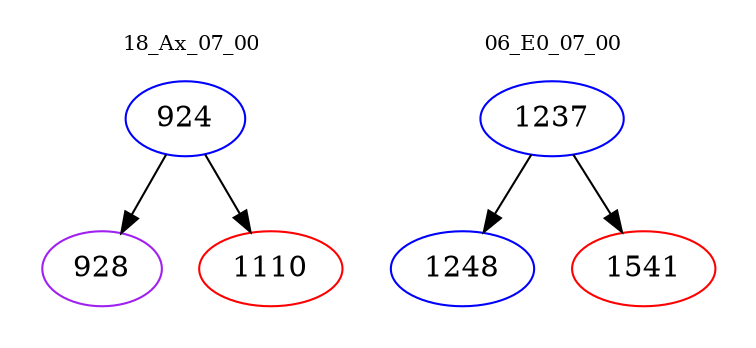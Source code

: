digraph{
subgraph cluster_0 {
color = white
label = "18_Ax_07_00";
fontsize=10;
T0_924 [label="924", color="blue"]
T0_924 -> T0_928 [color="black"]
T0_928 [label="928", color="purple"]
T0_924 -> T0_1110 [color="black"]
T0_1110 [label="1110", color="red"]
}
subgraph cluster_1 {
color = white
label = "06_E0_07_00";
fontsize=10;
T1_1237 [label="1237", color="blue"]
T1_1237 -> T1_1248 [color="black"]
T1_1248 [label="1248", color="blue"]
T1_1237 -> T1_1541 [color="black"]
T1_1541 [label="1541", color="red"]
}
}
